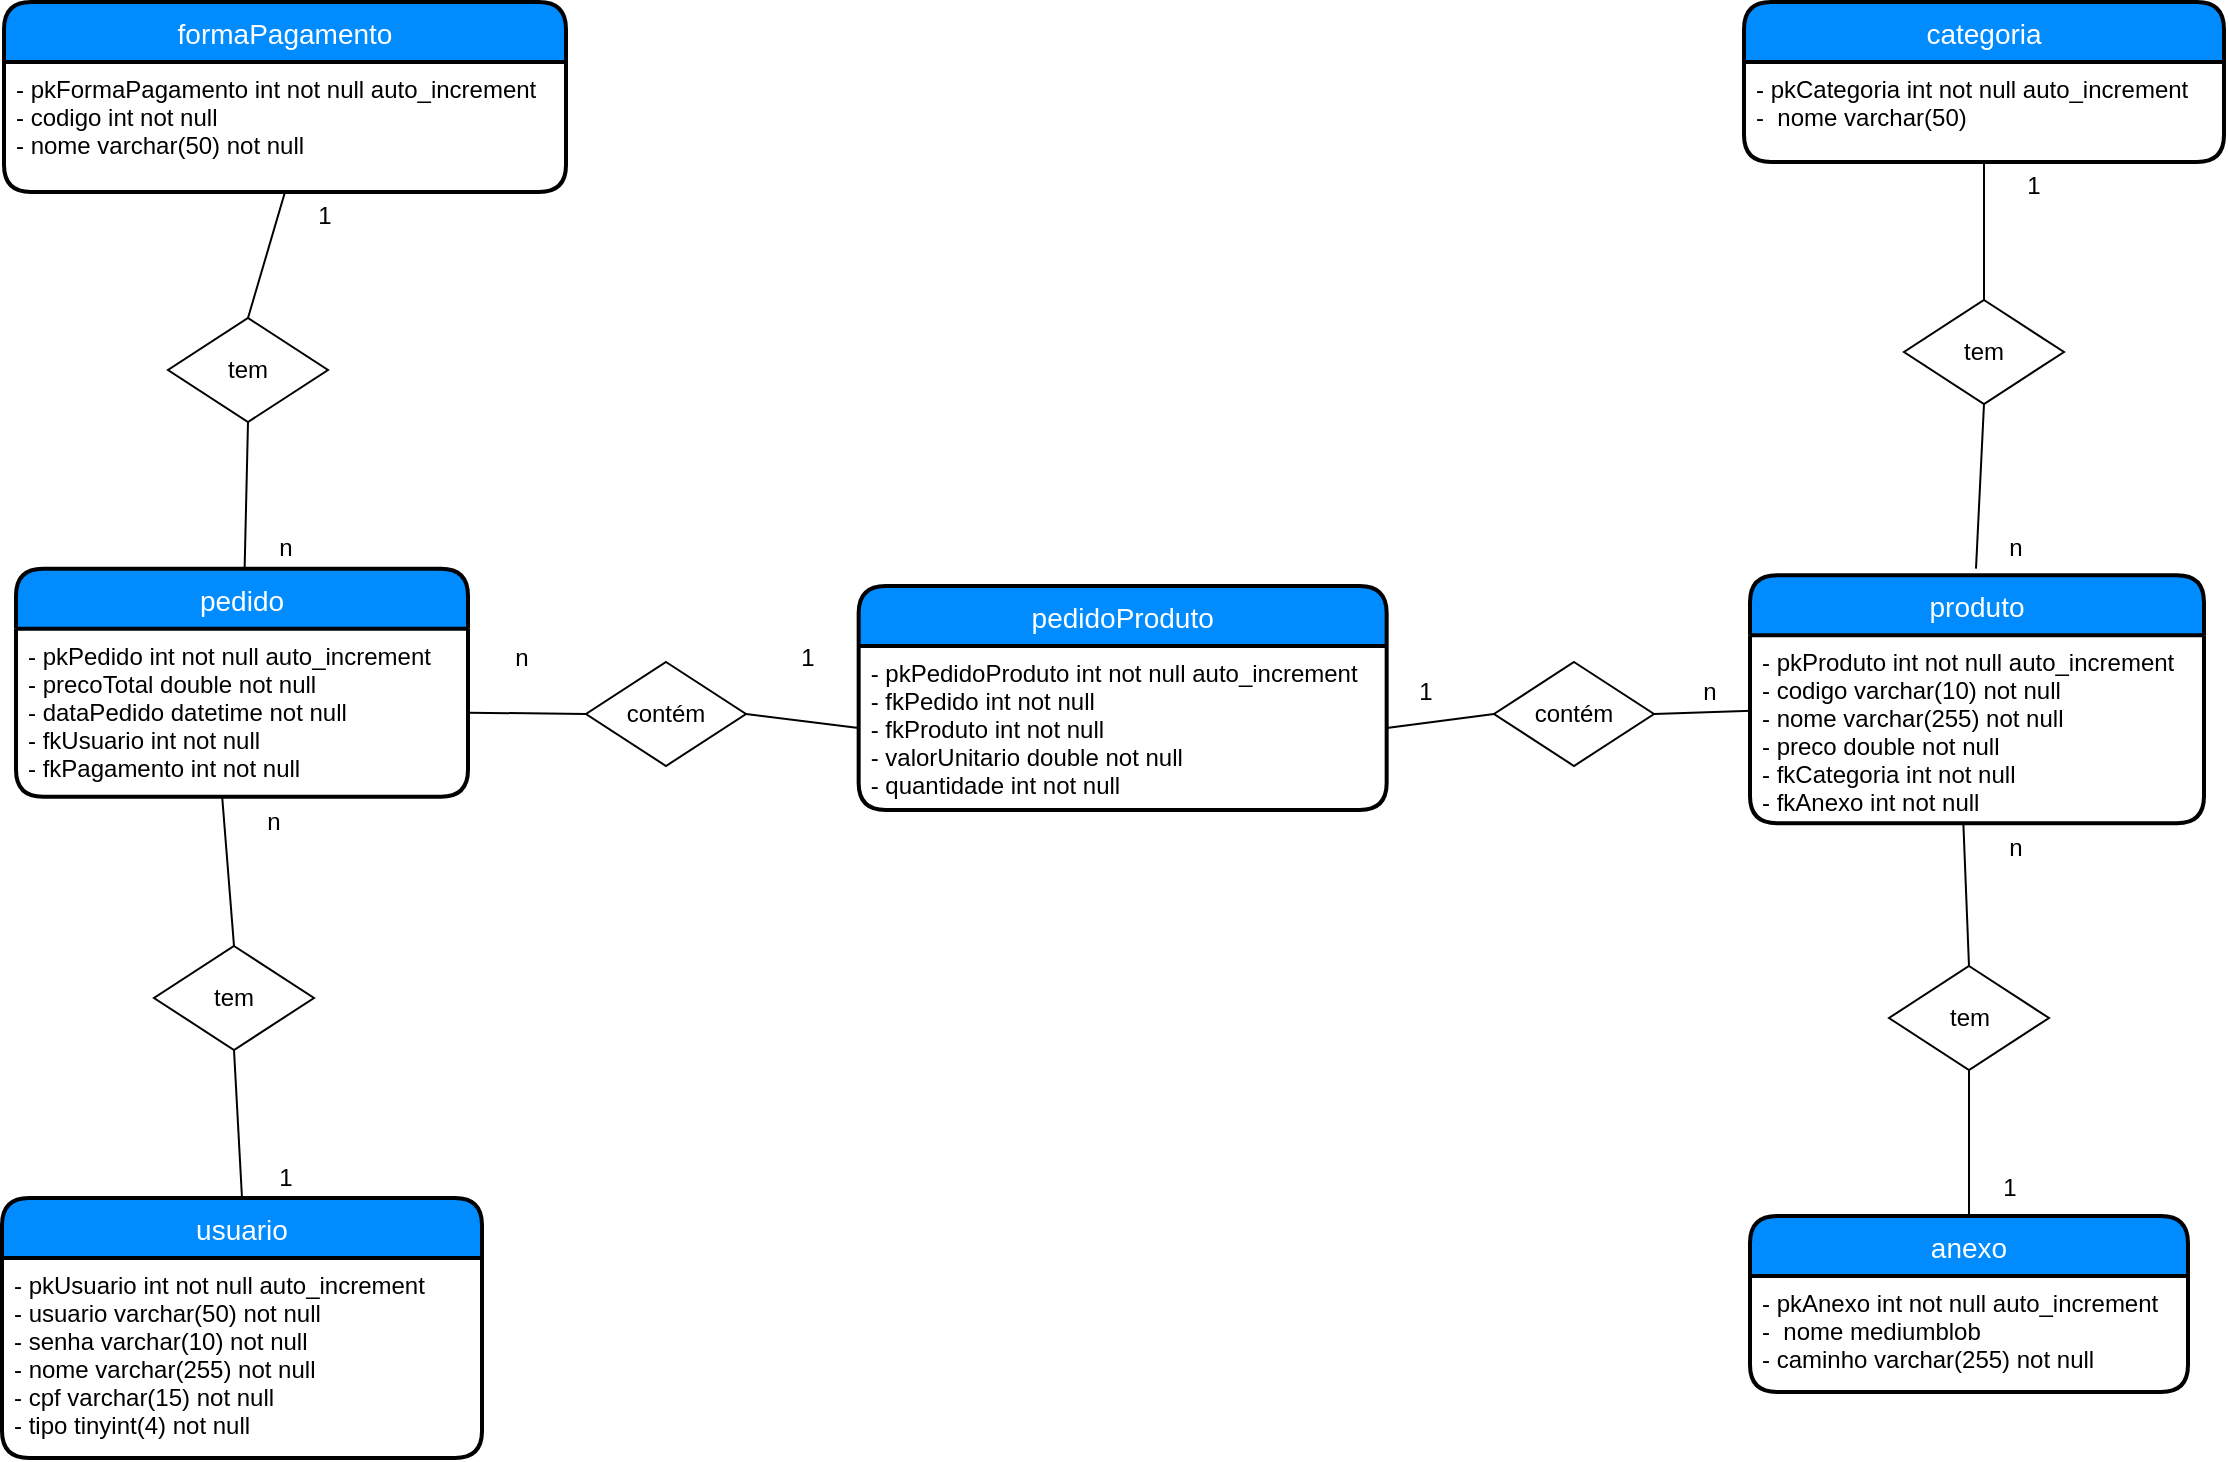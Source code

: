 <mxfile version="12.4.7" type="device"><diagram id="zjmxOXKqTbH3j6YvSItm" name="Page-1"><mxGraphModel dx="2616" dy="778" grid="0" gridSize="10" guides="1" tooltips="1" connect="1" arrows="1" fold="1" page="1" pageScale="1" pageWidth="1169" pageHeight="827" math="0" shadow="0"><root><mxCell id="0"/><mxCell id="1" parent="0"/><mxCell id="kLwsAHzB2dUdYle7gJpL-1" value="categoria" style="swimlane;childLayout=stackLayout;horizontal=1;startSize=30;horizontalStack=0;fillColor=#008cff;fontColor=#FFFFFF;rounded=1;fontSize=14;fontStyle=0;strokeWidth=2;resizeParent=0;resizeLast=1;shadow=0;dashed=0;align=center;" parent="1" vertex="1"><mxGeometry x="-275" y="65" width="240" height="80" as="geometry"/></mxCell><mxCell id="kLwsAHzB2dUdYle7gJpL-2" value="- pkCategoria int not null auto_increment&#xA;-  nome varchar(50)&#xA;" style="align=left;strokeColor=none;fillColor=none;spacingLeft=4;fontSize=12;verticalAlign=top;resizable=0;rotatable=0;part=1;" parent="kLwsAHzB2dUdYle7gJpL-1" vertex="1"><mxGeometry y="30" width="240" height="50" as="geometry"/></mxCell><mxCell id="kLwsAHzB2dUdYle7gJpL-3" value="usuario" style="swimlane;childLayout=stackLayout;horizontal=1;startSize=30;horizontalStack=0;fillColor=#008cff;fontColor=#FFFFFF;rounded=1;fontSize=14;fontStyle=0;strokeWidth=2;resizeParent=0;resizeLast=1;shadow=0;dashed=0;align=center;" parent="1" vertex="1"><mxGeometry x="-1146" y="663" width="240" height="130" as="geometry"><mxRectangle x="20" y="140" width="74" height="30" as="alternateBounds"/></mxGeometry></mxCell><mxCell id="kLwsAHzB2dUdYle7gJpL-4" value="- pkUsuario int not null auto_increment&#xA;- usuario varchar(50) not null&#xA;- senha varchar(10) not null&#xA;- nome varchar(255) not null&#xA;- cpf varchar(15) not null&#xA;- tipo tinyint(4) not null" style="align=left;strokeColor=none;fillColor=none;spacingLeft=4;fontSize=12;verticalAlign=top;resizable=0;rotatable=0;part=1;" parent="kLwsAHzB2dUdYle7gJpL-3" vertex="1"><mxGeometry y="30" width="240" height="100" as="geometry"/></mxCell><mxCell id="kLwsAHzB2dUdYle7gJpL-8" value="formaPagamento" style="swimlane;childLayout=stackLayout;horizontal=1;startSize=30;horizontalStack=0;fillColor=#008cff;fontColor=#FFFFFF;rounded=1;fontSize=14;fontStyle=0;strokeWidth=2;resizeParent=0;resizeLast=1;shadow=0;dashed=0;align=center;" parent="1" vertex="1"><mxGeometry x="-1145" y="65" width="281" height="95" as="geometry"/></mxCell><mxCell id="kLwsAHzB2dUdYle7gJpL-9" value="- pkFormaPagamento int not null auto_increment&#xA;- codigo int not null&#xA;- nome varchar(50) not null" style="align=left;strokeColor=none;fillColor=none;spacingLeft=4;fontSize=12;verticalAlign=top;resizable=0;rotatable=0;part=1;" parent="kLwsAHzB2dUdYle7gJpL-8" vertex="1"><mxGeometry y="30" width="281" height="65" as="geometry"/></mxCell><mxCell id="kLwsAHzB2dUdYle7gJpL-13" value="anexo" style="swimlane;childLayout=stackLayout;horizontal=1;startSize=30;horizontalStack=0;fillColor=#008cff;fontColor=#FFFFFF;rounded=1;fontSize=14;fontStyle=0;strokeWidth=2;resizeParent=0;resizeLast=1;shadow=0;dashed=0;align=center;" parent="1" vertex="1"><mxGeometry x="-272" y="672" width="219" height="88" as="geometry"/></mxCell><mxCell id="kLwsAHzB2dUdYle7gJpL-14" value="- pkAnexo int not null auto_increment&#xA;-  nome mediumblob &#xA;- caminho varchar(255) not null&#xA;&#xA;" style="align=left;strokeColor=none;fillColor=none;spacingLeft=4;fontSize=12;verticalAlign=top;resizable=0;rotatable=0;part=1;" parent="kLwsAHzB2dUdYle7gJpL-13" vertex="1"><mxGeometry y="30" width="219" height="58" as="geometry"/></mxCell><mxCell id="kLwsAHzB2dUdYle7gJpL-15" value="produto" style="swimlane;childLayout=stackLayout;horizontal=1;startSize=30;horizontalStack=0;fillColor=#008cff;fontColor=#FFFFFF;rounded=1;fontSize=14;fontStyle=0;strokeWidth=2;resizeParent=0;resizeLast=1;shadow=0;dashed=0;align=center;" parent="1" vertex="1"><mxGeometry x="-272" y="351.66" width="227" height="124" as="geometry"><mxRectangle x="20" y="140" width="74" height="30" as="alternateBounds"/></mxGeometry></mxCell><mxCell id="kLwsAHzB2dUdYle7gJpL-16" value="- pkProduto int not null auto_increment&#xA;- codigo varchar(10) not null&#xA;- nome varchar(255) not null&#xA;- preco double not null&#xA;- fkCategoria int not null&#xA;- fkAnexo int not null" style="align=left;strokeColor=none;fillColor=none;spacingLeft=4;fontSize=12;verticalAlign=top;resizable=0;rotatable=0;part=1;" parent="kLwsAHzB2dUdYle7gJpL-15" vertex="1"><mxGeometry y="30" width="227" height="94" as="geometry"/></mxCell><mxCell id="kLwsAHzB2dUdYle7gJpL-17" value="pedidoProduto" style="swimlane;childLayout=stackLayout;horizontal=1;startSize=30;horizontalStack=0;fillColor=#008cff;fontColor=#FFFFFF;rounded=1;fontSize=14;fontStyle=0;strokeWidth=2;resizeParent=0;resizeLast=1;shadow=0;dashed=0;align=center;" parent="1" vertex="1"><mxGeometry x="-717.67" y="357" width="264" height="112" as="geometry"><mxRectangle x="20" y="140" width="74" height="30" as="alternateBounds"/></mxGeometry></mxCell><mxCell id="kLwsAHzB2dUdYle7gJpL-18" value="- pkPedidoProduto int not null auto_increment&#xA;- fkPedido int not null&#xA;- fkProduto int not null&#xA;- valorUnitario double not null&#xA;- quantidade int not null&#xA;" style="align=left;strokeColor=none;fillColor=none;spacingLeft=4;fontSize=12;verticalAlign=top;resizable=0;rotatable=0;part=1;" parent="kLwsAHzB2dUdYle7gJpL-17" vertex="1"><mxGeometry y="30" width="264" height="82" as="geometry"/></mxCell><mxCell id="kLwsAHzB2dUdYle7gJpL-19" value="pedido" style="swimlane;childLayout=stackLayout;horizontal=1;startSize=30;horizontalStack=0;fillColor=#008cff;fontColor=#FFFFFF;rounded=1;fontSize=14;fontStyle=0;strokeWidth=2;resizeParent=0;resizeLast=1;shadow=0;dashed=0;align=center;" parent="1" vertex="1"><mxGeometry x="-1139" y="348.33" width="226" height="114" as="geometry"><mxRectangle x="20" y="140" width="74" height="30" as="alternateBounds"/></mxGeometry></mxCell><mxCell id="kLwsAHzB2dUdYle7gJpL-20" value="- pkPedido int not null auto_increment&#xA;- precoTotal double not null&#xA;- dataPedido datetime not null&#xA;- fkUsuario int not null&#xA;- fkPagamento int not null" style="align=left;strokeColor=none;fillColor=none;spacingLeft=4;fontSize=12;verticalAlign=top;resizable=0;rotatable=0;part=1;" parent="kLwsAHzB2dUdYle7gJpL-19" vertex="1"><mxGeometry y="30" width="226" height="84" as="geometry"/></mxCell><mxCell id="kLwsAHzB2dUdYle7gJpL-35" value="1" style="text;html=1;align=center;verticalAlign=middle;resizable=0;points=[];autosize=1;" parent="1" vertex="1"><mxGeometry x="-994" y="163" width="17" height="18" as="geometry"/></mxCell><mxCell id="kLwsAHzB2dUdYle7gJpL-36" value="n" style="text;html=1;strokeColor=none;fillColor=none;align=center;verticalAlign=middle;whiteSpace=wrap;rounded=0;" parent="1" vertex="1"><mxGeometry x="-1024.5" y="328.33" width="40" height="20" as="geometry"/></mxCell><mxCell id="kLwsAHzB2dUdYle7gJpL-37" value="1" style="text;html=1;strokeColor=none;fillColor=none;align=center;verticalAlign=middle;whiteSpace=wrap;rounded=0;" parent="1" vertex="1"><mxGeometry x="-1024.5" y="643" width="40" height="20" as="geometry"/></mxCell><mxCell id="kLwsAHzB2dUdYle7gJpL-38" value="n" style="text;html=1;strokeColor=none;fillColor=none;align=center;verticalAlign=middle;whiteSpace=wrap;rounded=0;" parent="1" vertex="1"><mxGeometry x="-1030" y="465" width="40" height="20" as="geometry"/></mxCell><mxCell id="kLwsAHzB2dUdYle7gJpL-39" value="1" style="text;html=1;strokeColor=none;fillColor=none;align=center;verticalAlign=middle;whiteSpace=wrap;rounded=0;" parent="1" vertex="1"><mxGeometry x="-763" y="383" width="40" height="20" as="geometry"/></mxCell><mxCell id="kLwsAHzB2dUdYle7gJpL-40" value="n" style="text;html=1;strokeColor=none;fillColor=none;align=center;verticalAlign=middle;whiteSpace=wrap;rounded=0;" parent="1" vertex="1"><mxGeometry x="-906" y="383" width="40" height="20" as="geometry"/></mxCell><mxCell id="kLwsAHzB2dUdYle7gJpL-41" value="1" style="text;html=1;strokeColor=none;fillColor=none;align=center;verticalAlign=middle;whiteSpace=wrap;rounded=0;" parent="1" vertex="1"><mxGeometry x="-453.67" y="400" width="40" height="20" as="geometry"/></mxCell><mxCell id="kLwsAHzB2dUdYle7gJpL-42" value="n" style="text;html=1;strokeColor=none;fillColor=none;align=center;verticalAlign=middle;whiteSpace=wrap;rounded=0;" parent="1" vertex="1"><mxGeometry x="-312" y="400" width="40" height="20" as="geometry"/></mxCell><mxCell id="kLwsAHzB2dUdYle7gJpL-44" value="n" style="text;html=1;strokeColor=none;fillColor=none;align=center;verticalAlign=middle;whiteSpace=wrap;rounded=0;" parent="1" vertex="1"><mxGeometry x="-159" y="328.33" width="40" height="20" as="geometry"/></mxCell><mxCell id="kLwsAHzB2dUdYle7gJpL-46" value="1" style="text;html=1;strokeColor=none;fillColor=none;align=center;verticalAlign=middle;whiteSpace=wrap;rounded=0;" parent="1" vertex="1"><mxGeometry x="-150" y="147" width="40" height="20" as="geometry"/></mxCell><mxCell id="kLwsAHzB2dUdYle7gJpL-49" value="n" style="text;html=1;strokeColor=none;fillColor=none;align=center;verticalAlign=middle;whiteSpace=wrap;rounded=0;" parent="1" vertex="1"><mxGeometry x="-159" y="478.33" width="40" height="20" as="geometry"/></mxCell><mxCell id="kLwsAHzB2dUdYle7gJpL-50" value="1" style="text;html=1;strokeColor=none;fillColor=none;align=center;verticalAlign=middle;whiteSpace=wrap;rounded=0;" parent="1" vertex="1"><mxGeometry x="-162.5" y="648" width="40" height="20" as="geometry"/></mxCell><mxCell id="GiWkcMZHtkNp_ZbpzwsE-2" value="&lt;div&gt;tem&lt;/div&gt;" style="rhombus;whiteSpace=wrap;html=1;" vertex="1" parent="1"><mxGeometry x="-1063" y="223" width="80" height="52" as="geometry"/></mxCell><mxCell id="GiWkcMZHtkNp_ZbpzwsE-3" value="" style="endArrow=none;html=1;exitX=0.5;exitY=0;exitDx=0;exitDy=0;entryX=0.5;entryY=1;entryDx=0;entryDy=0;" edge="1" parent="1" source="GiWkcMZHtkNp_ZbpzwsE-2" target="kLwsAHzB2dUdYle7gJpL-9"><mxGeometry width="50" height="50" relative="1" as="geometry"><mxPoint x="-1113" y="210" as="sourcePoint"/><mxPoint x="-1008" y="167" as="targetPoint"/></mxGeometry></mxCell><mxCell id="GiWkcMZHtkNp_ZbpzwsE-4" value="" style="endArrow=none;html=1;entryX=0.5;entryY=1;entryDx=0;entryDy=0;" edge="1" parent="1" source="kLwsAHzB2dUdYle7gJpL-19" target="GiWkcMZHtkNp_ZbpzwsE-2"><mxGeometry width="50" height="50" relative="1" as="geometry"><mxPoint x="-976" y="233" as="sourcePoint"/><mxPoint x="-976" y="170" as="targetPoint"/></mxGeometry></mxCell><mxCell id="GiWkcMZHtkNp_ZbpzwsE-5" value="&lt;div&gt;tem&lt;/div&gt;" style="rhombus;whiteSpace=wrap;html=1;" vertex="1" parent="1"><mxGeometry x="-1070" y="537" width="80" height="52" as="geometry"/></mxCell><mxCell id="GiWkcMZHtkNp_ZbpzwsE-6" value="" style="endArrow=none;html=1;exitX=0.5;exitY=0;exitDx=0;exitDy=0;entryX=0.456;entryY=0.996;entryDx=0;entryDy=0;entryPerimeter=0;" edge="1" parent="1" source="GiWkcMZHtkNp_ZbpzwsE-5" target="kLwsAHzB2dUdYle7gJpL-20"><mxGeometry width="50" height="50" relative="1" as="geometry"><mxPoint x="-945" y="459" as="sourcePoint"/><mxPoint x="-818" y="409" as="targetPoint"/></mxGeometry></mxCell><mxCell id="GiWkcMZHtkNp_ZbpzwsE-7" value="" style="endArrow=none;html=1;entryX=0.5;entryY=1;entryDx=0;entryDy=0;exitX=0.5;exitY=0;exitDx=0;exitDy=0;" edge="1" parent="1" target="GiWkcMZHtkNp_ZbpzwsE-5" source="kLwsAHzB2dUdYle7gJpL-3"><mxGeometry width="50" height="50" relative="1" as="geometry"><mxPoint x="-807.872" y="597.33" as="sourcePoint"/><mxPoint x="-808" y="419" as="targetPoint"/></mxGeometry></mxCell><mxCell id="GiWkcMZHtkNp_ZbpzwsE-12" value="contém" style="rhombus;whiteSpace=wrap;html=1;" vertex="1" parent="1"><mxGeometry x="-854" y="395" width="80" height="52" as="geometry"/></mxCell><mxCell id="GiWkcMZHtkNp_ZbpzwsE-16" value="" style="endArrow=none;html=1;exitX=1;exitY=0.5;exitDx=0;exitDy=0;entryX=0;entryY=0.5;entryDx=0;entryDy=0;" edge="1" parent="1" source="kLwsAHzB2dUdYle7gJpL-20" target="GiWkcMZHtkNp_ZbpzwsE-12"><mxGeometry width="50" height="50" relative="1" as="geometry"><mxPoint x="-863" y="522" as="sourcePoint"/><mxPoint x="-813" y="472" as="targetPoint"/></mxGeometry></mxCell><mxCell id="GiWkcMZHtkNp_ZbpzwsE-17" value="" style="endArrow=none;html=1;exitX=1;exitY=0.5;exitDx=0;exitDy=0;entryX=0;entryY=0.5;entryDx=0;entryDy=0;" edge="1" parent="1" source="GiWkcMZHtkNp_ZbpzwsE-12" target="kLwsAHzB2dUdYle7gJpL-18"><mxGeometry width="50" height="50" relative="1" as="geometry"><mxPoint x="-833" y="494.0" as="sourcePoint"/><mxPoint x="-774" y="494.67" as="targetPoint"/></mxGeometry></mxCell><mxCell id="GiWkcMZHtkNp_ZbpzwsE-19" value="contém" style="rhombus;whiteSpace=wrap;html=1;" vertex="1" parent="1"><mxGeometry x="-400" y="395" width="80" height="52" as="geometry"/></mxCell><mxCell id="GiWkcMZHtkNp_ZbpzwsE-20" value="" style="endArrow=none;html=1;exitX=1;exitY=0.5;exitDx=0;exitDy=0;entryX=0;entryY=0.5;entryDx=0;entryDy=0;" edge="1" parent="1" target="GiWkcMZHtkNp_ZbpzwsE-19" source="kLwsAHzB2dUdYle7gJpL-18"><mxGeometry width="50" height="50" relative="1" as="geometry"><mxPoint x="-622" y="543.33" as="sourcePoint"/><mxPoint x="-522" y="595" as="targetPoint"/></mxGeometry></mxCell><mxCell id="GiWkcMZHtkNp_ZbpzwsE-21" value="" style="endArrow=none;html=1;exitX=1;exitY=0.5;exitDx=0;exitDy=0;entryX=0.004;entryY=0.401;entryDx=0;entryDy=0;entryPerimeter=0;" edge="1" parent="1" source="GiWkcMZHtkNp_ZbpzwsE-19" target="kLwsAHzB2dUdYle7gJpL-16"><mxGeometry width="50" height="50" relative="1" as="geometry"><mxPoint x="-542" y="617" as="sourcePoint"/><mxPoint x="-426.67" y="551" as="targetPoint"/></mxGeometry></mxCell><mxCell id="GiWkcMZHtkNp_ZbpzwsE-22" value="&lt;div&gt;tem&lt;/div&gt;" style="rhombus;whiteSpace=wrap;html=1;" vertex="1" parent="1"><mxGeometry x="-195" y="214" width="80" height="52" as="geometry"/></mxCell><mxCell id="GiWkcMZHtkNp_ZbpzwsE-23" value="" style="endArrow=none;html=1;exitX=0.5;exitY=0;exitDx=0;exitDy=0;entryX=0.5;entryY=1;entryDx=0;entryDy=0;" edge="1" parent="1" source="GiWkcMZHtkNp_ZbpzwsE-22" target="kLwsAHzB2dUdYle7gJpL-2"><mxGeometry width="50" height="50" relative="1" as="geometry"><mxPoint x="-433" y="218.67" as="sourcePoint"/><mxPoint x="-324.5" y="168.67" as="targetPoint"/></mxGeometry></mxCell><mxCell id="GiWkcMZHtkNp_ZbpzwsE-24" value="" style="endArrow=none;html=1;entryX=0.5;entryY=1;entryDx=0;entryDy=0;exitX=0;exitY=1;exitDx=0;exitDy=0;" edge="1" parent="1" target="GiWkcMZHtkNp_ZbpzwsE-22" source="kLwsAHzB2dUdYle7gJpL-44"><mxGeometry width="50" height="50" relative="1" as="geometry"><mxPoint x="-344.688" y="357.0" as="sourcePoint"/><mxPoint x="-296" y="178.67" as="targetPoint"/></mxGeometry></mxCell><mxCell id="GiWkcMZHtkNp_ZbpzwsE-26" value="&lt;div&gt;tem&lt;/div&gt;" style="rhombus;whiteSpace=wrap;html=1;" vertex="1" parent="1"><mxGeometry x="-202.5" y="547" width="80" height="52" as="geometry"/></mxCell><mxCell id="GiWkcMZHtkNp_ZbpzwsE-27" value="" style="endArrow=none;html=1;exitX=0.5;exitY=0;exitDx=0;exitDy=0;entryX=0.47;entryY=1.004;entryDx=0;entryDy=0;entryPerimeter=0;" edge="1" parent="1" source="GiWkcMZHtkNp_ZbpzwsE-26" target="kLwsAHzB2dUdYle7gJpL-16"><mxGeometry width="50" height="50" relative="1" as="geometry"><mxPoint x="-463.67" y="497" as="sourcePoint"/><mxPoint x="-355.17" y="447" as="targetPoint"/></mxGeometry></mxCell><mxCell id="GiWkcMZHtkNp_ZbpzwsE-28" value="" style="endArrow=none;html=1;entryX=0.5;entryY=1;entryDx=0;entryDy=0;" edge="1" parent="1" target="GiWkcMZHtkNp_ZbpzwsE-26" source="kLwsAHzB2dUdYle7gJpL-13"><mxGeometry width="50" height="50" relative="1" as="geometry"><mxPoint x="-375.358" y="635.33" as="sourcePoint"/><mxPoint x="-326.67" y="457" as="targetPoint"/></mxGeometry></mxCell></root></mxGraphModel></diagram></mxfile>
